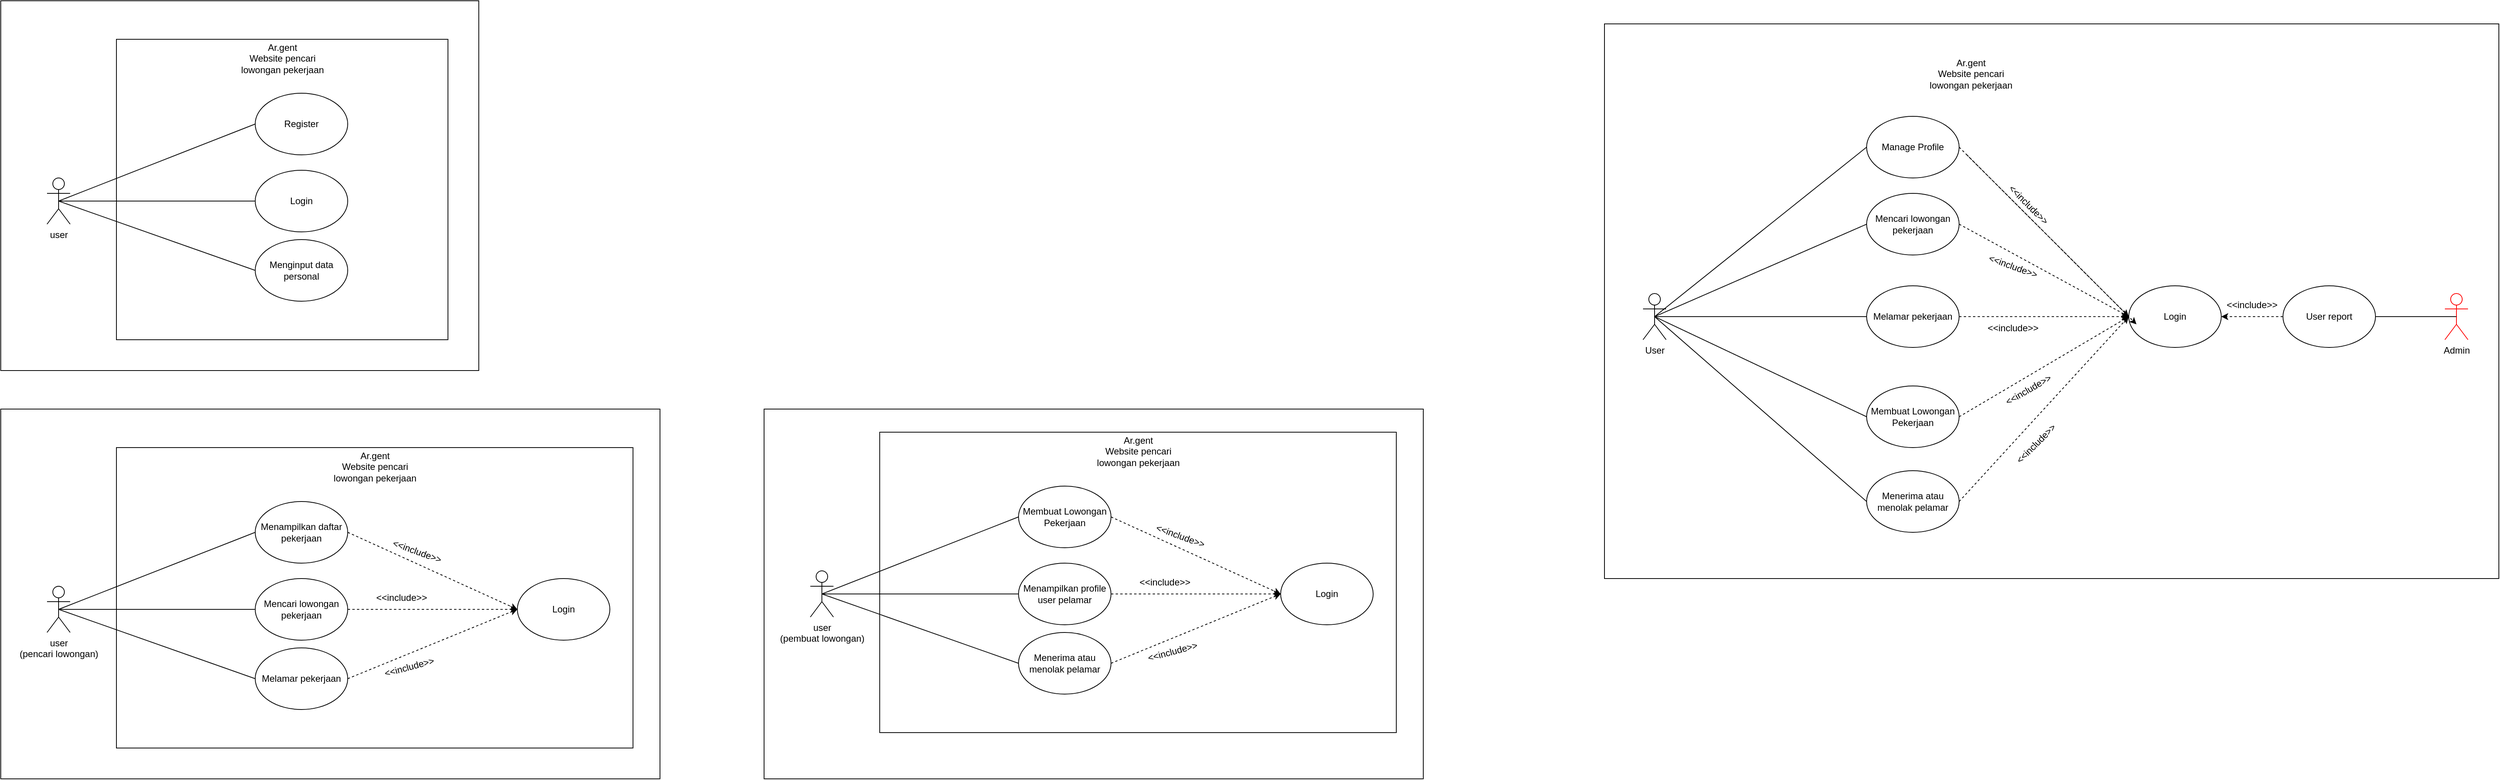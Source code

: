 <mxfile version="20.5.1" type="github">
  <diagram id="rlQFBgrbbGkiHAVc1Uaj" name="Page-1">
    <mxGraphModel dx="3460" dy="1930" grid="1" gridSize="10" guides="1" tooltips="1" connect="1" arrows="1" fold="1" page="1" pageScale="1" pageWidth="850" pageHeight="1100" math="0" shadow="0">
      <root>
        <mxCell id="0" />
        <mxCell id="1" parent="0" />
        <mxCell id="tP4GP_7Pofm_deBcuKZN-51" value="" style="rounded=0;whiteSpace=wrap;html=1;" parent="1" vertex="1">
          <mxGeometry x="1060" y="580" width="855" height="480" as="geometry" />
        </mxCell>
        <mxCell id="tP4GP_7Pofm_deBcuKZN-53" value="" style="rounded=0;whiteSpace=wrap;html=1;" parent="1" vertex="1">
          <mxGeometry x="1210" y="610" width="670" height="390" as="geometry" />
        </mxCell>
        <mxCell id="tP4GP_7Pofm_deBcuKZN-50" value="" style="rounded=0;whiteSpace=wrap;html=1;" parent="1" vertex="1">
          <mxGeometry x="70" y="580" width="855" height="480" as="geometry" />
        </mxCell>
        <mxCell id="tP4GP_7Pofm_deBcuKZN-45" value="" style="rounded=0;whiteSpace=wrap;html=1;" parent="1" vertex="1">
          <mxGeometry x="220" y="630" width="670" height="390" as="geometry" />
        </mxCell>
        <mxCell id="tP4GP_7Pofm_deBcuKZN-1" value="user &lt;br&gt;(pencari lowongan)" style="shape=umlActor;verticalLabelPosition=bottom;verticalAlign=top;html=1;outlineConnect=0;" parent="1" vertex="1">
          <mxGeometry x="130" y="810" width="30" height="60" as="geometry" />
        </mxCell>
        <mxCell id="tP4GP_7Pofm_deBcuKZN-6" value="Menampilkan daftar pekerjaan" style="ellipse;whiteSpace=wrap;html=1;" parent="1" vertex="1">
          <mxGeometry x="400" y="700" width="120" height="80" as="geometry" />
        </mxCell>
        <mxCell id="tP4GP_7Pofm_deBcuKZN-7" value="Mencari lowongan pekerjaan" style="ellipse;whiteSpace=wrap;html=1;" parent="1" vertex="1">
          <mxGeometry x="400" y="800" width="120" height="80" as="geometry" />
        </mxCell>
        <mxCell id="tP4GP_7Pofm_deBcuKZN-8" value="Melamar pekerjaan" style="ellipse;whiteSpace=wrap;html=1;" parent="1" vertex="1">
          <mxGeometry x="400" y="890" width="120" height="80" as="geometry" />
        </mxCell>
        <mxCell id="tP4GP_7Pofm_deBcuKZN-9" value="Login" style="ellipse;whiteSpace=wrap;html=1;" parent="1" vertex="1">
          <mxGeometry x="740" y="800" width="120" height="80" as="geometry" />
        </mxCell>
        <mxCell id="tP4GP_7Pofm_deBcuKZN-15" value="" style="endArrow=none;html=1;rounded=0;exitX=0.5;exitY=0.5;exitDx=0;exitDy=0;exitPerimeter=0;entryX=0;entryY=0.5;entryDx=0;entryDy=0;" parent="1" source="tP4GP_7Pofm_deBcuKZN-1" target="tP4GP_7Pofm_deBcuKZN-6" edge="1">
          <mxGeometry width="50" height="50" relative="1" as="geometry">
            <mxPoint x="310" y="870" as="sourcePoint" />
            <mxPoint x="360" y="820" as="targetPoint" />
          </mxGeometry>
        </mxCell>
        <mxCell id="tP4GP_7Pofm_deBcuKZN-16" value="" style="endArrow=none;html=1;rounded=0;exitX=0.5;exitY=0.5;exitDx=0;exitDy=0;exitPerimeter=0;entryX=0;entryY=0.5;entryDx=0;entryDy=0;" parent="1" source="tP4GP_7Pofm_deBcuKZN-1" target="tP4GP_7Pofm_deBcuKZN-7" edge="1">
          <mxGeometry width="50" height="50" relative="1" as="geometry">
            <mxPoint x="220" y="810" as="sourcePoint" />
            <mxPoint x="270" y="760" as="targetPoint" />
          </mxGeometry>
        </mxCell>
        <mxCell id="tP4GP_7Pofm_deBcuKZN-17" value="" style="endArrow=none;html=1;rounded=0;entryX=0;entryY=0.5;entryDx=0;entryDy=0;exitX=0.5;exitY=0.5;exitDx=0;exitDy=0;exitPerimeter=0;" parent="1" source="tP4GP_7Pofm_deBcuKZN-1" target="tP4GP_7Pofm_deBcuKZN-8" edge="1">
          <mxGeometry width="50" height="50" relative="1" as="geometry">
            <mxPoint x="145" y="820" as="sourcePoint" />
            <mxPoint x="450" y="790" as="targetPoint" />
          </mxGeometry>
        </mxCell>
        <mxCell id="tP4GP_7Pofm_deBcuKZN-22" value="" style="endArrow=classic;html=1;rounded=0;exitX=1;exitY=0.5;exitDx=0;exitDy=0;entryX=0;entryY=0.5;entryDx=0;entryDy=0;dashed=1;" parent="1" source="tP4GP_7Pofm_deBcuKZN-6" target="tP4GP_7Pofm_deBcuKZN-9" edge="1">
          <mxGeometry width="50" height="50" relative="1" as="geometry">
            <mxPoint x="430" y="840" as="sourcePoint" />
            <mxPoint x="480" y="790" as="targetPoint" />
          </mxGeometry>
        </mxCell>
        <mxCell id="tP4GP_7Pofm_deBcuKZN-24" value="" style="endArrow=classic;html=1;rounded=0;dashed=1;exitX=1;exitY=0.5;exitDx=0;exitDy=0;entryX=0;entryY=0.5;entryDx=0;entryDy=0;" parent="1" source="tP4GP_7Pofm_deBcuKZN-7" target="tP4GP_7Pofm_deBcuKZN-9" edge="1">
          <mxGeometry width="50" height="50" relative="1" as="geometry">
            <mxPoint x="430" y="840" as="sourcePoint" />
            <mxPoint x="480" y="790" as="targetPoint" />
          </mxGeometry>
        </mxCell>
        <mxCell id="tP4GP_7Pofm_deBcuKZN-25" value="" style="endArrow=classic;html=1;rounded=0;dashed=1;exitX=1;exitY=0.5;exitDx=0;exitDy=0;entryX=0;entryY=0.5;entryDx=0;entryDy=0;" parent="1" source="tP4GP_7Pofm_deBcuKZN-8" target="tP4GP_7Pofm_deBcuKZN-9" edge="1">
          <mxGeometry width="50" height="50" relative="1" as="geometry">
            <mxPoint x="520" y="929.57" as="sourcePoint" />
            <mxPoint x="740" y="929.57" as="targetPoint" />
          </mxGeometry>
        </mxCell>
        <mxCell id="tP4GP_7Pofm_deBcuKZN-26" value="&amp;lt;&amp;lt;include&amp;gt;&amp;gt;" style="text;html=1;strokeColor=none;fillColor=none;align=center;verticalAlign=middle;whiteSpace=wrap;rounded=0;rotation=20;" parent="1" vertex="1">
          <mxGeometry x="580" y="750" width="60" height="30" as="geometry" />
        </mxCell>
        <mxCell id="tP4GP_7Pofm_deBcuKZN-27" value="&amp;lt;&amp;lt;include&amp;gt;&amp;gt;" style="text;html=1;strokeColor=none;fillColor=none;align=center;verticalAlign=middle;whiteSpace=wrap;rounded=0;rotation=0;" parent="1" vertex="1">
          <mxGeometry x="560" y="810" width="60" height="30" as="geometry" />
        </mxCell>
        <mxCell id="tP4GP_7Pofm_deBcuKZN-28" value="&amp;lt;&amp;lt;include&amp;gt;&amp;gt;" style="text;html=1;strokeColor=none;fillColor=none;align=center;verticalAlign=middle;whiteSpace=wrap;rounded=0;rotation=-15;" parent="1" vertex="1">
          <mxGeometry x="570" y="900" width="60" height="30" as="geometry" />
        </mxCell>
        <mxCell id="tP4GP_7Pofm_deBcuKZN-29" value="user &lt;br&gt;(pembuat lowongan)" style="shape=umlActor;verticalLabelPosition=bottom;verticalAlign=top;html=1;outlineConnect=0;" parent="1" vertex="1">
          <mxGeometry x="1120" y="790" width="30" height="60" as="geometry" />
        </mxCell>
        <mxCell id="tP4GP_7Pofm_deBcuKZN-30" value="Membuat Lowongan Pekerjaan" style="ellipse;whiteSpace=wrap;html=1;" parent="1" vertex="1">
          <mxGeometry x="1390" y="680" width="120" height="80" as="geometry" />
        </mxCell>
        <mxCell id="tP4GP_7Pofm_deBcuKZN-31" value="Menampilkan profile user pelamar" style="ellipse;whiteSpace=wrap;html=1;" parent="1" vertex="1">
          <mxGeometry x="1390" y="780" width="120" height="80" as="geometry" />
        </mxCell>
        <mxCell id="tP4GP_7Pofm_deBcuKZN-32" value="Menerima atau menolak pelamar" style="ellipse;whiteSpace=wrap;html=1;" parent="1" vertex="1">
          <mxGeometry x="1390" y="870" width="120" height="80" as="geometry" />
        </mxCell>
        <mxCell id="tP4GP_7Pofm_deBcuKZN-33" value="Login" style="ellipse;whiteSpace=wrap;html=1;" parent="1" vertex="1">
          <mxGeometry x="1730" y="780" width="120" height="80" as="geometry" />
        </mxCell>
        <mxCell id="tP4GP_7Pofm_deBcuKZN-34" value="" style="endArrow=none;html=1;rounded=0;exitX=0.5;exitY=0.5;exitDx=0;exitDy=0;exitPerimeter=0;entryX=0;entryY=0.5;entryDx=0;entryDy=0;" parent="1" source="tP4GP_7Pofm_deBcuKZN-29" target="tP4GP_7Pofm_deBcuKZN-30" edge="1">
          <mxGeometry width="50" height="50" relative="1" as="geometry">
            <mxPoint x="1300" y="850" as="sourcePoint" />
            <mxPoint x="1350" y="800" as="targetPoint" />
          </mxGeometry>
        </mxCell>
        <mxCell id="tP4GP_7Pofm_deBcuKZN-35" value="" style="endArrow=none;html=1;rounded=0;exitX=0.5;exitY=0.5;exitDx=0;exitDy=0;exitPerimeter=0;entryX=0;entryY=0.5;entryDx=0;entryDy=0;" parent="1" source="tP4GP_7Pofm_deBcuKZN-29" target="tP4GP_7Pofm_deBcuKZN-31" edge="1">
          <mxGeometry width="50" height="50" relative="1" as="geometry">
            <mxPoint x="1210" y="790" as="sourcePoint" />
            <mxPoint x="1260" y="740" as="targetPoint" />
          </mxGeometry>
        </mxCell>
        <mxCell id="tP4GP_7Pofm_deBcuKZN-36" value="" style="endArrow=none;html=1;rounded=0;entryX=0;entryY=0.5;entryDx=0;entryDy=0;exitX=0.5;exitY=0.5;exitDx=0;exitDy=0;exitPerimeter=0;" parent="1" source="tP4GP_7Pofm_deBcuKZN-29" target="tP4GP_7Pofm_deBcuKZN-32" edge="1">
          <mxGeometry width="50" height="50" relative="1" as="geometry">
            <mxPoint x="1135" y="800" as="sourcePoint" />
            <mxPoint x="1440" y="770" as="targetPoint" />
          </mxGeometry>
        </mxCell>
        <mxCell id="tP4GP_7Pofm_deBcuKZN-37" value="" style="endArrow=classic;html=1;rounded=0;exitX=1;exitY=0.5;exitDx=0;exitDy=0;entryX=0;entryY=0.5;entryDx=0;entryDy=0;dashed=1;" parent="1" source="tP4GP_7Pofm_deBcuKZN-30" target="tP4GP_7Pofm_deBcuKZN-33" edge="1">
          <mxGeometry width="50" height="50" relative="1" as="geometry">
            <mxPoint x="1420" y="820" as="sourcePoint" />
            <mxPoint x="1470" y="770" as="targetPoint" />
          </mxGeometry>
        </mxCell>
        <mxCell id="tP4GP_7Pofm_deBcuKZN-38" value="" style="endArrow=classic;html=1;rounded=0;dashed=1;exitX=1;exitY=0.5;exitDx=0;exitDy=0;entryX=0;entryY=0.5;entryDx=0;entryDy=0;" parent="1" source="tP4GP_7Pofm_deBcuKZN-31" target="tP4GP_7Pofm_deBcuKZN-33" edge="1">
          <mxGeometry width="50" height="50" relative="1" as="geometry">
            <mxPoint x="1420" y="820" as="sourcePoint" />
            <mxPoint x="1470" y="770" as="targetPoint" />
          </mxGeometry>
        </mxCell>
        <mxCell id="tP4GP_7Pofm_deBcuKZN-39" value="" style="endArrow=classic;html=1;rounded=0;dashed=1;exitX=1;exitY=0.5;exitDx=0;exitDy=0;entryX=0;entryY=0.5;entryDx=0;entryDy=0;" parent="1" source="tP4GP_7Pofm_deBcuKZN-32" target="tP4GP_7Pofm_deBcuKZN-33" edge="1">
          <mxGeometry width="50" height="50" relative="1" as="geometry">
            <mxPoint x="1510" y="909.57" as="sourcePoint" />
            <mxPoint x="1730" y="909.57" as="targetPoint" />
          </mxGeometry>
        </mxCell>
        <mxCell id="tP4GP_7Pofm_deBcuKZN-40" value="&amp;lt;&amp;lt;include&amp;gt;&amp;gt;" style="text;html=1;strokeColor=none;fillColor=none;align=center;verticalAlign=middle;whiteSpace=wrap;rounded=0;rotation=20;" parent="1" vertex="1">
          <mxGeometry x="1570" y="730" width="60" height="30" as="geometry" />
        </mxCell>
        <mxCell id="tP4GP_7Pofm_deBcuKZN-41" value="&amp;lt;&amp;lt;include&amp;gt;&amp;gt;" style="text;html=1;strokeColor=none;fillColor=none;align=center;verticalAlign=middle;whiteSpace=wrap;rounded=0;rotation=0;" parent="1" vertex="1">
          <mxGeometry x="1550" y="790" width="60" height="30" as="geometry" />
        </mxCell>
        <mxCell id="tP4GP_7Pofm_deBcuKZN-42" value="&amp;lt;&amp;lt;include&amp;gt;&amp;gt;" style="text;html=1;strokeColor=none;fillColor=none;align=center;verticalAlign=middle;whiteSpace=wrap;rounded=0;rotation=-15;" parent="1" vertex="1">
          <mxGeometry x="1560" y="880" width="60" height="30" as="geometry" />
        </mxCell>
        <mxCell id="tP4GP_7Pofm_deBcuKZN-46" value="Ar.gent&lt;br&gt;Website pencari lowongan pekerjaan" style="text;html=1;strokeColor=none;fillColor=none;align=center;verticalAlign=middle;whiteSpace=wrap;rounded=0;" parent="1" vertex="1">
          <mxGeometry x="487.5" y="640" width="135" height="30" as="geometry" />
        </mxCell>
        <mxCell id="tP4GP_7Pofm_deBcuKZN-54" value="Ar.gent&lt;br&gt;Website pencari lowongan pekerjaan" style="text;html=1;strokeColor=none;fillColor=none;align=center;verticalAlign=middle;whiteSpace=wrap;rounded=0;" parent="1" vertex="1">
          <mxGeometry x="1477.5" y="620" width="135" height="30" as="geometry" />
        </mxCell>
        <mxCell id="tP4GP_7Pofm_deBcuKZN-55" value="" style="rounded=0;whiteSpace=wrap;html=1;" parent="1" vertex="1">
          <mxGeometry x="70" y="50" width="620" height="480" as="geometry" />
        </mxCell>
        <mxCell id="tP4GP_7Pofm_deBcuKZN-56" value="" style="rounded=0;whiteSpace=wrap;html=1;" parent="1" vertex="1">
          <mxGeometry x="220" y="100" width="430" height="390" as="geometry" />
        </mxCell>
        <mxCell id="tP4GP_7Pofm_deBcuKZN-57" value="user" style="shape=umlActor;verticalLabelPosition=bottom;verticalAlign=top;html=1;outlineConnect=0;" parent="1" vertex="1">
          <mxGeometry x="130" y="280" width="30" height="60" as="geometry" />
        </mxCell>
        <mxCell id="tP4GP_7Pofm_deBcuKZN-58" value="Register" style="ellipse;whiteSpace=wrap;html=1;" parent="1" vertex="1">
          <mxGeometry x="400" y="170" width="120" height="80" as="geometry" />
        </mxCell>
        <mxCell id="tP4GP_7Pofm_deBcuKZN-59" value="Login" style="ellipse;whiteSpace=wrap;html=1;" parent="1" vertex="1">
          <mxGeometry x="400" y="270" width="120" height="80" as="geometry" />
        </mxCell>
        <mxCell id="tP4GP_7Pofm_deBcuKZN-60" value="Menginput data personal" style="ellipse;whiteSpace=wrap;html=1;" parent="1" vertex="1">
          <mxGeometry x="400" y="360" width="120" height="80" as="geometry" />
        </mxCell>
        <mxCell id="tP4GP_7Pofm_deBcuKZN-62" value="" style="endArrow=none;html=1;rounded=0;exitX=0.5;exitY=0.5;exitDx=0;exitDy=0;exitPerimeter=0;entryX=0;entryY=0.5;entryDx=0;entryDy=0;" parent="1" source="tP4GP_7Pofm_deBcuKZN-57" target="tP4GP_7Pofm_deBcuKZN-58" edge="1">
          <mxGeometry width="50" height="50" relative="1" as="geometry">
            <mxPoint x="310" y="340" as="sourcePoint" />
            <mxPoint x="360" y="290" as="targetPoint" />
          </mxGeometry>
        </mxCell>
        <mxCell id="tP4GP_7Pofm_deBcuKZN-63" value="" style="endArrow=none;html=1;rounded=0;exitX=0.5;exitY=0.5;exitDx=0;exitDy=0;exitPerimeter=0;entryX=0;entryY=0.5;entryDx=0;entryDy=0;" parent="1" source="tP4GP_7Pofm_deBcuKZN-57" target="tP4GP_7Pofm_deBcuKZN-59" edge="1">
          <mxGeometry width="50" height="50" relative="1" as="geometry">
            <mxPoint x="220" y="280" as="sourcePoint" />
            <mxPoint x="270" y="230" as="targetPoint" />
          </mxGeometry>
        </mxCell>
        <mxCell id="tP4GP_7Pofm_deBcuKZN-64" value="" style="endArrow=none;html=1;rounded=0;entryX=0;entryY=0.5;entryDx=0;entryDy=0;exitX=0.5;exitY=0.5;exitDx=0;exitDy=0;exitPerimeter=0;" parent="1" source="tP4GP_7Pofm_deBcuKZN-57" target="tP4GP_7Pofm_deBcuKZN-60" edge="1">
          <mxGeometry width="50" height="50" relative="1" as="geometry">
            <mxPoint x="145" y="290" as="sourcePoint" />
            <mxPoint x="450" y="260" as="targetPoint" />
          </mxGeometry>
        </mxCell>
        <mxCell id="tP4GP_7Pofm_deBcuKZN-71" value="Ar.gent&lt;br&gt;Website pencari lowongan pekerjaan" style="text;html=1;strokeColor=none;fillColor=none;align=center;verticalAlign=middle;whiteSpace=wrap;rounded=0;" parent="1" vertex="1">
          <mxGeometry x="367.5" y="110" width="135" height="30" as="geometry" />
        </mxCell>
        <mxCell id="CrY2sgzygiTnzJN8wdor-1" value="" style="rounded=0;whiteSpace=wrap;html=1;" vertex="1" parent="1">
          <mxGeometry x="2150" y="80" width="1160" height="720" as="geometry" />
        </mxCell>
        <mxCell id="CrY2sgzygiTnzJN8wdor-3" value="User &lt;br&gt;" style="shape=umlActor;verticalLabelPosition=bottom;verticalAlign=top;html=1;outlineConnect=0;" vertex="1" parent="1">
          <mxGeometry x="2200" y="430" width="30" height="60" as="geometry" />
        </mxCell>
        <mxCell id="CrY2sgzygiTnzJN8wdor-5" value="Mencari lowongan pekerjaan" style="ellipse;whiteSpace=wrap;html=1;" vertex="1" parent="1">
          <mxGeometry x="2490" y="300" width="120" height="80" as="geometry" />
        </mxCell>
        <mxCell id="CrY2sgzygiTnzJN8wdor-6" value="Melamar pekerjaan" style="ellipse;whiteSpace=wrap;html=1;" vertex="1" parent="1">
          <mxGeometry x="2490" y="420" width="120" height="80" as="geometry" />
        </mxCell>
        <mxCell id="CrY2sgzygiTnzJN8wdor-7" value="Login" style="ellipse;whiteSpace=wrap;html=1;" vertex="1" parent="1">
          <mxGeometry x="2830" y="420" width="120" height="80" as="geometry" />
        </mxCell>
        <mxCell id="CrY2sgzygiTnzJN8wdor-9" value="" style="endArrow=none;html=1;rounded=0;exitX=0.5;exitY=0.5;exitDx=0;exitDy=0;exitPerimeter=0;entryX=0;entryY=0.5;entryDx=0;entryDy=0;" edge="1" parent="1" source="CrY2sgzygiTnzJN8wdor-3" target="CrY2sgzygiTnzJN8wdor-5">
          <mxGeometry width="50" height="50" relative="1" as="geometry">
            <mxPoint x="2300" y="280" as="sourcePoint" />
            <mxPoint x="2350" y="230" as="targetPoint" />
          </mxGeometry>
        </mxCell>
        <mxCell id="CrY2sgzygiTnzJN8wdor-10" value="" style="endArrow=none;html=1;rounded=0;entryX=0;entryY=0.5;entryDx=0;entryDy=0;exitX=0.5;exitY=0.5;exitDx=0;exitDy=0;exitPerimeter=0;" edge="1" parent="1" source="CrY2sgzygiTnzJN8wdor-3" target="CrY2sgzygiTnzJN8wdor-6">
          <mxGeometry width="50" height="50" relative="1" as="geometry">
            <mxPoint x="2225" y="290" as="sourcePoint" />
            <mxPoint x="2530" y="260" as="targetPoint" />
          </mxGeometry>
        </mxCell>
        <mxCell id="CrY2sgzygiTnzJN8wdor-12" value="" style="endArrow=classic;html=1;rounded=0;dashed=1;exitX=1;exitY=0.5;exitDx=0;exitDy=0;entryX=0;entryY=0.5;entryDx=0;entryDy=0;" edge="1" parent="1" source="CrY2sgzygiTnzJN8wdor-5" target="CrY2sgzygiTnzJN8wdor-7">
          <mxGeometry width="50" height="50" relative="1" as="geometry">
            <mxPoint x="2510" y="310" as="sourcePoint" />
            <mxPoint x="2560" y="260" as="targetPoint" />
          </mxGeometry>
        </mxCell>
        <mxCell id="CrY2sgzygiTnzJN8wdor-13" value="" style="endArrow=classic;html=1;rounded=0;dashed=1;exitX=1;exitY=0.5;exitDx=0;exitDy=0;entryX=0;entryY=0.5;entryDx=0;entryDy=0;" edge="1" parent="1" source="CrY2sgzygiTnzJN8wdor-6" target="CrY2sgzygiTnzJN8wdor-7">
          <mxGeometry width="50" height="50" relative="1" as="geometry">
            <mxPoint x="2600" y="399.57" as="sourcePoint" />
            <mxPoint x="2820" y="399.57" as="targetPoint" />
          </mxGeometry>
        </mxCell>
        <mxCell id="CrY2sgzygiTnzJN8wdor-15" value="&amp;lt;&amp;lt;include&amp;gt;&amp;gt;" style="text;html=1;strokeColor=none;fillColor=none;align=center;verticalAlign=middle;whiteSpace=wrap;rounded=0;rotation=45;" vertex="1" parent="1">
          <mxGeometry x="2670" y="300" width="60" height="30" as="geometry" />
        </mxCell>
        <mxCell id="CrY2sgzygiTnzJN8wdor-16" value="&amp;lt;&amp;lt;include&amp;gt;&amp;gt;" style="text;html=1;strokeColor=none;fillColor=none;align=center;verticalAlign=middle;whiteSpace=wrap;rounded=0;rotation=20;" vertex="1" parent="1">
          <mxGeometry x="2650" y="380" width="60" height="30" as="geometry" />
        </mxCell>
        <mxCell id="CrY2sgzygiTnzJN8wdor-17" value="Ar.gent&lt;br&gt;Website pencari lowongan pekerjaan" style="text;html=1;strokeColor=none;fillColor=none;align=center;verticalAlign=middle;whiteSpace=wrap;rounded=0;" vertex="1" parent="1">
          <mxGeometry x="2557.5" y="130" width="135" height="30" as="geometry" />
        </mxCell>
        <mxCell id="CrY2sgzygiTnzJN8wdor-18" value="Membuat Lowongan Pekerjaan" style="ellipse;whiteSpace=wrap;html=1;" vertex="1" parent="1">
          <mxGeometry x="2490" y="550" width="120" height="80" as="geometry" />
        </mxCell>
        <mxCell id="CrY2sgzygiTnzJN8wdor-20" value="Menerima atau menolak pelamar" style="ellipse;whiteSpace=wrap;html=1;" vertex="1" parent="1">
          <mxGeometry x="2490" y="660" width="120" height="80" as="geometry" />
        </mxCell>
        <mxCell id="CrY2sgzygiTnzJN8wdor-21" value="" style="endArrow=none;html=1;rounded=0;entryX=0;entryY=0.5;entryDx=0;entryDy=0;exitX=0.5;exitY=0.5;exitDx=0;exitDy=0;exitPerimeter=0;" edge="1" parent="1" target="CrY2sgzygiTnzJN8wdor-18" source="CrY2sgzygiTnzJN8wdor-3">
          <mxGeometry width="50" height="50" relative="1" as="geometry">
            <mxPoint x="2240" y="600" as="sourcePoint" />
            <mxPoint x="2455" y="580" as="targetPoint" />
          </mxGeometry>
        </mxCell>
        <mxCell id="CrY2sgzygiTnzJN8wdor-23" value="" style="endArrow=none;html=1;rounded=0;entryX=0;entryY=0.5;entryDx=0;entryDy=0;exitX=0.5;exitY=0.5;exitDx=0;exitDy=0;exitPerimeter=0;" edge="1" parent="1" target="CrY2sgzygiTnzJN8wdor-20" source="CrY2sgzygiTnzJN8wdor-3">
          <mxGeometry width="50" height="50" relative="1" as="geometry">
            <mxPoint x="2240" y="600" as="sourcePoint" />
            <mxPoint x="2545" y="550" as="targetPoint" />
          </mxGeometry>
        </mxCell>
        <mxCell id="CrY2sgzygiTnzJN8wdor-24" value="&amp;lt;&amp;lt;include&amp;gt;&amp;gt;" style="text;html=1;strokeColor=none;fillColor=none;align=center;verticalAlign=middle;whiteSpace=wrap;rounded=0;rotation=0;" vertex="1" parent="1">
          <mxGeometry x="2650" y="460" width="60" height="30" as="geometry" />
        </mxCell>
        <mxCell id="CrY2sgzygiTnzJN8wdor-25" value="" style="endArrow=classic;html=1;rounded=0;dashed=1;entryX=0;entryY=0.5;entryDx=0;entryDy=0;exitX=1;exitY=0.5;exitDx=0;exitDy=0;" edge="1" parent="1" source="CrY2sgzygiTnzJN8wdor-18" target="CrY2sgzygiTnzJN8wdor-7">
          <mxGeometry width="50" height="50" relative="1" as="geometry">
            <mxPoint x="2615" y="500" as="sourcePoint" />
            <mxPoint x="2835.0" y="410" as="targetPoint" />
          </mxGeometry>
        </mxCell>
        <mxCell id="CrY2sgzygiTnzJN8wdor-26" value="&amp;lt;&amp;lt;include&amp;gt;&amp;gt;" style="text;html=1;strokeColor=none;fillColor=none;align=center;verticalAlign=middle;whiteSpace=wrap;rounded=0;rotation=-30;" vertex="1" parent="1">
          <mxGeometry x="2670" y="540" width="60" height="30" as="geometry" />
        </mxCell>
        <mxCell id="CrY2sgzygiTnzJN8wdor-29" value="" style="endArrow=classic;html=1;rounded=0;dashed=1;exitX=1;exitY=0.5;exitDx=0;exitDy=0;entryX=0;entryY=0.5;entryDx=0;entryDy=0;" edge="1" parent="1" source="CrY2sgzygiTnzJN8wdor-20" target="CrY2sgzygiTnzJN8wdor-7">
          <mxGeometry width="50" height="50" relative="1" as="geometry">
            <mxPoint x="2630.0" y="685" as="sourcePoint" />
            <mxPoint x="2850.0" y="595" as="targetPoint" />
          </mxGeometry>
        </mxCell>
        <mxCell id="CrY2sgzygiTnzJN8wdor-32" value="Manage Profile" style="ellipse;whiteSpace=wrap;html=1;" vertex="1" parent="1">
          <mxGeometry x="2490" y="200" width="120" height="80" as="geometry" />
        </mxCell>
        <mxCell id="CrY2sgzygiTnzJN8wdor-34" value="" style="endArrow=none;html=1;rounded=0;exitX=0.5;exitY=0.5;exitDx=0;exitDy=0;exitPerimeter=0;entryX=0;entryY=0.5;entryDx=0;entryDy=0;" edge="1" parent="1" source="CrY2sgzygiTnzJN8wdor-3" target="CrY2sgzygiTnzJN8wdor-32">
          <mxGeometry width="50" height="50" relative="1" as="geometry">
            <mxPoint x="2300" y="390" as="sourcePoint" />
            <mxPoint x="2350" y="340" as="targetPoint" />
          </mxGeometry>
        </mxCell>
        <mxCell id="CrY2sgzygiTnzJN8wdor-38" value="" style="endArrow=classic;html=1;rounded=0;dashed=1;exitX=1;exitY=0.5;exitDx=0;exitDy=0;entryX=0;entryY=0.5;entryDx=0;entryDy=0;" edge="1" parent="1" source="CrY2sgzygiTnzJN8wdor-32" target="CrY2sgzygiTnzJN8wdor-7">
          <mxGeometry width="50" height="50" relative="1" as="geometry">
            <mxPoint x="2620" y="380" as="sourcePoint" />
            <mxPoint x="2820" y="450" as="targetPoint" />
          </mxGeometry>
        </mxCell>
        <mxCell id="CrY2sgzygiTnzJN8wdor-39" value="&amp;lt;&amp;lt;include&amp;gt;&amp;gt;" style="text;html=1;strokeColor=none;fillColor=none;align=center;verticalAlign=middle;whiteSpace=wrap;rounded=0;rotation=-45;" vertex="1" parent="1">
          <mxGeometry x="2680" y="610" width="60" height="30" as="geometry" />
        </mxCell>
        <mxCell id="CrY2sgzygiTnzJN8wdor-42" value="Admin" style="shape=umlActor;verticalLabelPosition=bottom;verticalAlign=top;html=1;outlineConnect=0;strokeColor=#FF0000;" vertex="1" parent="1">
          <mxGeometry x="3240" y="430" width="30" height="60" as="geometry" />
        </mxCell>
        <mxCell id="CrY2sgzygiTnzJN8wdor-45" value="User report" style="ellipse;whiteSpace=wrap;html=1;" vertex="1" parent="1">
          <mxGeometry x="3030" y="420" width="120" height="80" as="geometry" />
        </mxCell>
        <mxCell id="CrY2sgzygiTnzJN8wdor-47" value="" style="endArrow=none;html=1;rounded=0;entryX=0.5;entryY=0.5;entryDx=0;entryDy=0;entryPerimeter=0;exitX=1;exitY=0.5;exitDx=0;exitDy=0;" edge="1" parent="1" source="CrY2sgzygiTnzJN8wdor-45" target="CrY2sgzygiTnzJN8wdor-42">
          <mxGeometry width="50" height="50" relative="1" as="geometry">
            <mxPoint x="2920" y="460" as="sourcePoint" />
            <mxPoint x="2970" y="410" as="targetPoint" />
          </mxGeometry>
        </mxCell>
        <mxCell id="CrY2sgzygiTnzJN8wdor-48" value="" style="endArrow=classic;html=1;rounded=0;dashed=1;exitX=1;exitY=0.5;exitDx=0;exitDy=0;entryX=0;entryY=0.5;entryDx=0;entryDy=0;" edge="1" parent="1">
          <mxGeometry width="50" height="50" relative="1" as="geometry">
            <mxPoint x="2620" y="250" as="sourcePoint" />
            <mxPoint x="2840.0" y="470" as="targetPoint" />
          </mxGeometry>
        </mxCell>
        <mxCell id="CrY2sgzygiTnzJN8wdor-50" value="" style="endArrow=classic;html=1;rounded=0;dashed=1;exitX=0;exitY=0.5;exitDx=0;exitDy=0;entryX=1;entryY=0.5;entryDx=0;entryDy=0;" edge="1" parent="1" source="CrY2sgzygiTnzJN8wdor-45" target="CrY2sgzygiTnzJN8wdor-7">
          <mxGeometry width="50" height="50" relative="1" as="geometry">
            <mxPoint x="2890" y="239.28" as="sourcePoint" />
            <mxPoint x="2960.0" y="470" as="targetPoint" />
          </mxGeometry>
        </mxCell>
        <mxCell id="CrY2sgzygiTnzJN8wdor-52" value="&amp;lt;&amp;lt;include&amp;gt;&amp;gt;" style="text;html=1;strokeColor=none;fillColor=none;align=center;verticalAlign=middle;whiteSpace=wrap;rounded=0;rotation=0;" vertex="1" parent="1">
          <mxGeometry x="2960" y="430" width="60" height="30" as="geometry" />
        </mxCell>
      </root>
    </mxGraphModel>
  </diagram>
</mxfile>
